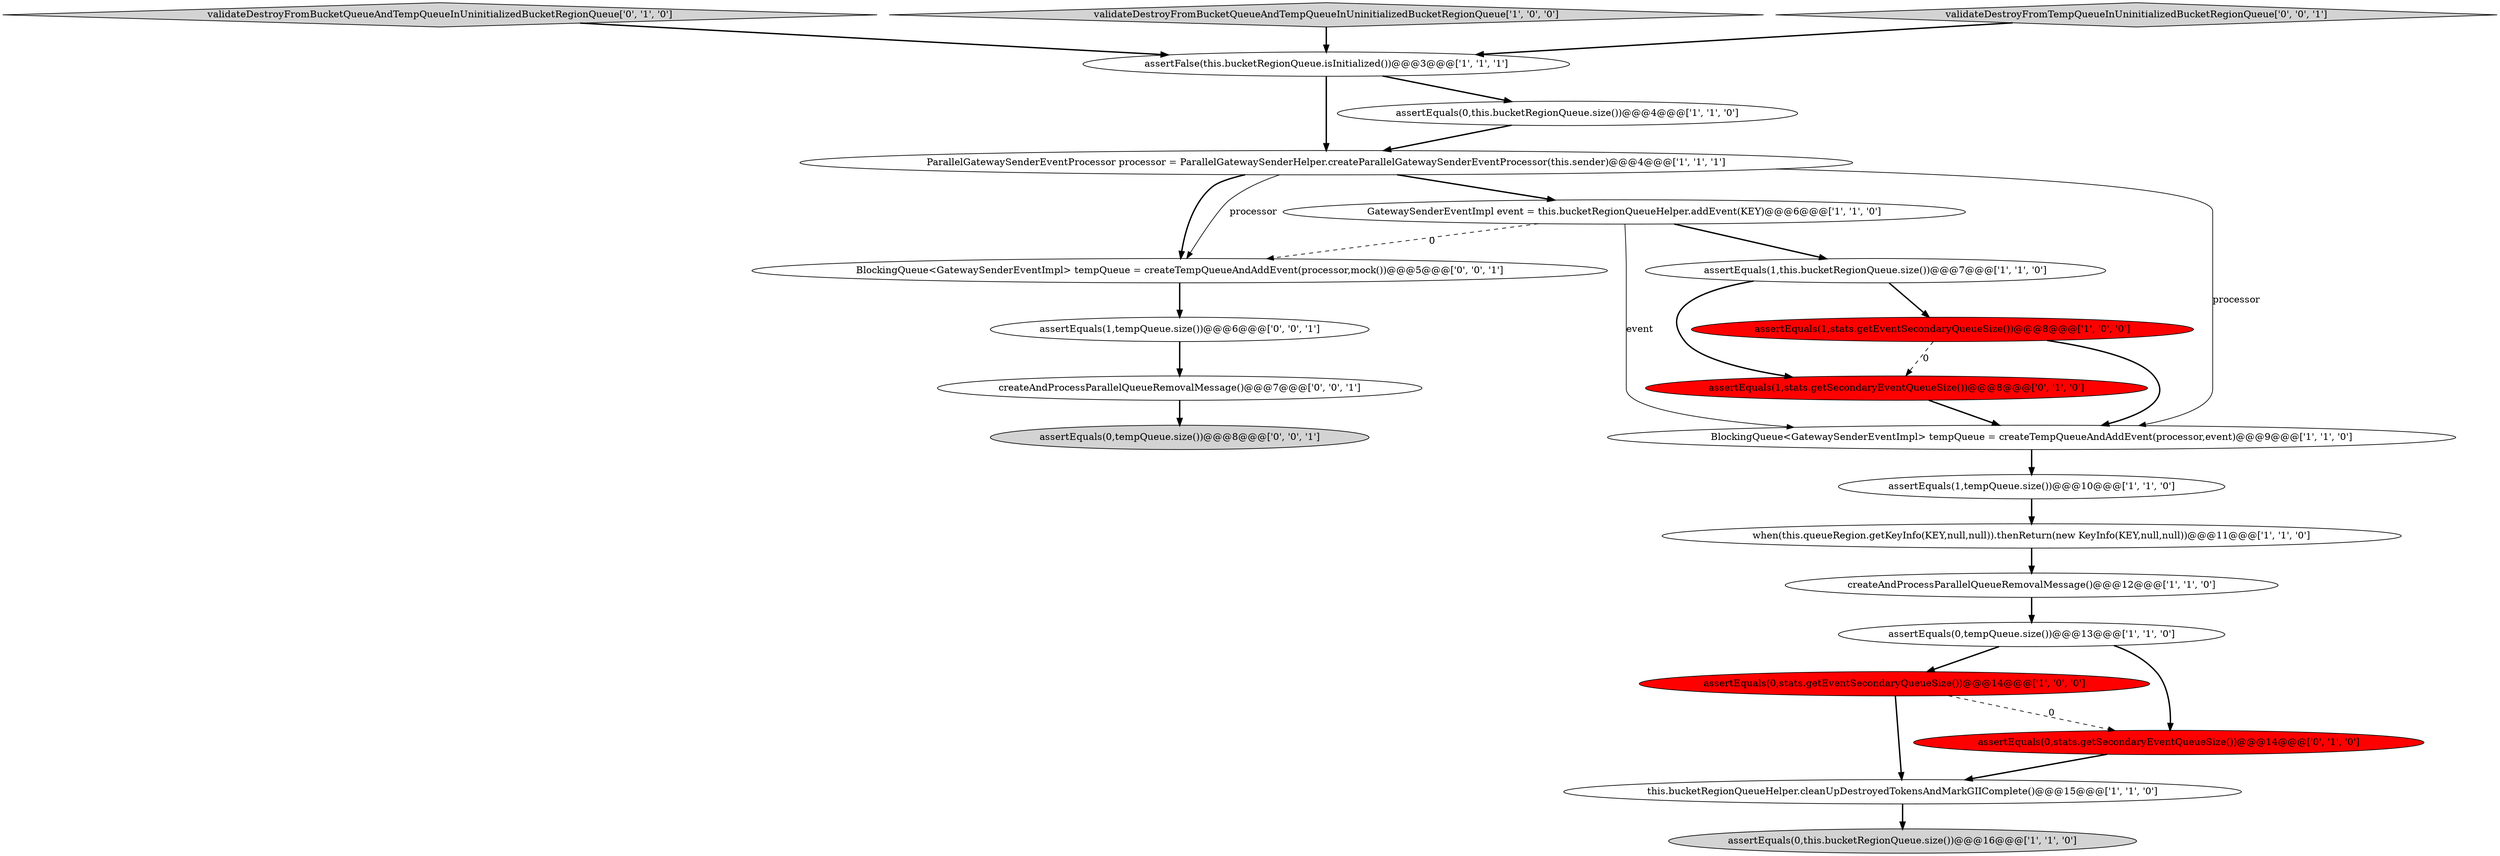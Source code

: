 digraph {
19 [style = filled, label = "assertEquals(0,tempQueue.size())@@@8@@@['0', '0', '1']", fillcolor = lightgray, shape = ellipse image = "AAA0AAABBB3BBB"];
1 [style = filled, label = "assertEquals(1,stats.getEventSecondaryQueueSize())@@@8@@@['1', '0', '0']", fillcolor = red, shape = ellipse image = "AAA1AAABBB1BBB"];
3 [style = filled, label = "assertEquals(0,tempQueue.size())@@@13@@@['1', '1', '0']", fillcolor = white, shape = ellipse image = "AAA0AAABBB1BBB"];
4 [style = filled, label = "BlockingQueue<GatewaySenderEventImpl> tempQueue = createTempQueueAndAddEvent(processor,event)@@@9@@@['1', '1', '0']", fillcolor = white, shape = ellipse image = "AAA0AAABBB1BBB"];
20 [style = filled, label = "assertEquals(1,tempQueue.size())@@@6@@@['0', '0', '1']", fillcolor = white, shape = ellipse image = "AAA0AAABBB3BBB"];
16 [style = filled, label = "validateDestroyFromBucketQueueAndTempQueueInUninitializedBucketRegionQueue['0', '1', '0']", fillcolor = lightgray, shape = diamond image = "AAA0AAABBB2BBB"];
10 [style = filled, label = "ParallelGatewaySenderEventProcessor processor = ParallelGatewaySenderHelper.createParallelGatewaySenderEventProcessor(this.sender)@@@4@@@['1', '1', '1']", fillcolor = white, shape = ellipse image = "AAA0AAABBB1BBB"];
2 [style = filled, label = "assertEquals(0,stats.getEventSecondaryQueueSize())@@@14@@@['1', '0', '0']", fillcolor = red, shape = ellipse image = "AAA1AAABBB1BBB"];
5 [style = filled, label = "assertFalse(this.bucketRegionQueue.isInitialized())@@@3@@@['1', '1', '1']", fillcolor = white, shape = ellipse image = "AAA0AAABBB1BBB"];
7 [style = filled, label = "assertEquals(0,this.bucketRegionQueue.size())@@@16@@@['1', '1', '0']", fillcolor = lightgray, shape = ellipse image = "AAA0AAABBB1BBB"];
15 [style = filled, label = "assertEquals(1,stats.getSecondaryEventQueueSize())@@@8@@@['0', '1', '0']", fillcolor = red, shape = ellipse image = "AAA1AAABBB2BBB"];
17 [style = filled, label = "assertEquals(0,stats.getSecondaryEventQueueSize())@@@14@@@['0', '1', '0']", fillcolor = red, shape = ellipse image = "AAA1AAABBB2BBB"];
14 [style = filled, label = "when(this.queueRegion.getKeyInfo(KEY,null,null)).thenReturn(new KeyInfo(KEY,null,null))@@@11@@@['1', '1', '0']", fillcolor = white, shape = ellipse image = "AAA0AAABBB1BBB"];
9 [style = filled, label = "validateDestroyFromBucketQueueAndTempQueueInUninitializedBucketRegionQueue['1', '0', '0']", fillcolor = lightgray, shape = diamond image = "AAA0AAABBB1BBB"];
22 [style = filled, label = "createAndProcessParallelQueueRemovalMessage()@@@7@@@['0', '0', '1']", fillcolor = white, shape = ellipse image = "AAA0AAABBB3BBB"];
12 [style = filled, label = "assertEquals(1,tempQueue.size())@@@10@@@['1', '1', '0']", fillcolor = white, shape = ellipse image = "AAA0AAABBB1BBB"];
11 [style = filled, label = "assertEquals(1,this.bucketRegionQueue.size())@@@7@@@['1', '1', '0']", fillcolor = white, shape = ellipse image = "AAA0AAABBB1BBB"];
0 [style = filled, label = "createAndProcessParallelQueueRemovalMessage()@@@12@@@['1', '1', '0']", fillcolor = white, shape = ellipse image = "AAA0AAABBB1BBB"];
6 [style = filled, label = "this.bucketRegionQueueHelper.cleanUpDestroyedTokensAndMarkGIIComplete()@@@15@@@['1', '1', '0']", fillcolor = white, shape = ellipse image = "AAA0AAABBB1BBB"];
21 [style = filled, label = "BlockingQueue<GatewaySenderEventImpl> tempQueue = createTempQueueAndAddEvent(processor,mock())@@@5@@@['0', '0', '1']", fillcolor = white, shape = ellipse image = "AAA0AAABBB3BBB"];
13 [style = filled, label = "GatewaySenderEventImpl event = this.bucketRegionQueueHelper.addEvent(KEY)@@@6@@@['1', '1', '0']", fillcolor = white, shape = ellipse image = "AAA0AAABBB1BBB"];
8 [style = filled, label = "assertEquals(0,this.bucketRegionQueue.size())@@@4@@@['1', '1', '0']", fillcolor = white, shape = ellipse image = "AAA0AAABBB1BBB"];
18 [style = filled, label = "validateDestroyFromTempQueueInUninitializedBucketRegionQueue['0', '0', '1']", fillcolor = lightgray, shape = diamond image = "AAA0AAABBB3BBB"];
0->3 [style = bold, label=""];
5->10 [style = bold, label=""];
5->8 [style = bold, label=""];
8->10 [style = bold, label=""];
1->4 [style = bold, label=""];
22->19 [style = bold, label=""];
17->6 [style = bold, label=""];
11->1 [style = bold, label=""];
2->6 [style = bold, label=""];
1->15 [style = dashed, label="0"];
10->4 [style = solid, label="processor"];
10->21 [style = bold, label=""];
2->17 [style = dashed, label="0"];
13->11 [style = bold, label=""];
11->15 [style = bold, label=""];
20->22 [style = bold, label=""];
21->20 [style = bold, label=""];
13->21 [style = dashed, label="0"];
14->0 [style = bold, label=""];
10->13 [style = bold, label=""];
3->2 [style = bold, label=""];
18->5 [style = bold, label=""];
15->4 [style = bold, label=""];
12->14 [style = bold, label=""];
9->5 [style = bold, label=""];
4->12 [style = bold, label=""];
16->5 [style = bold, label=""];
3->17 [style = bold, label=""];
13->4 [style = solid, label="event"];
6->7 [style = bold, label=""];
10->21 [style = solid, label="processor"];
}

